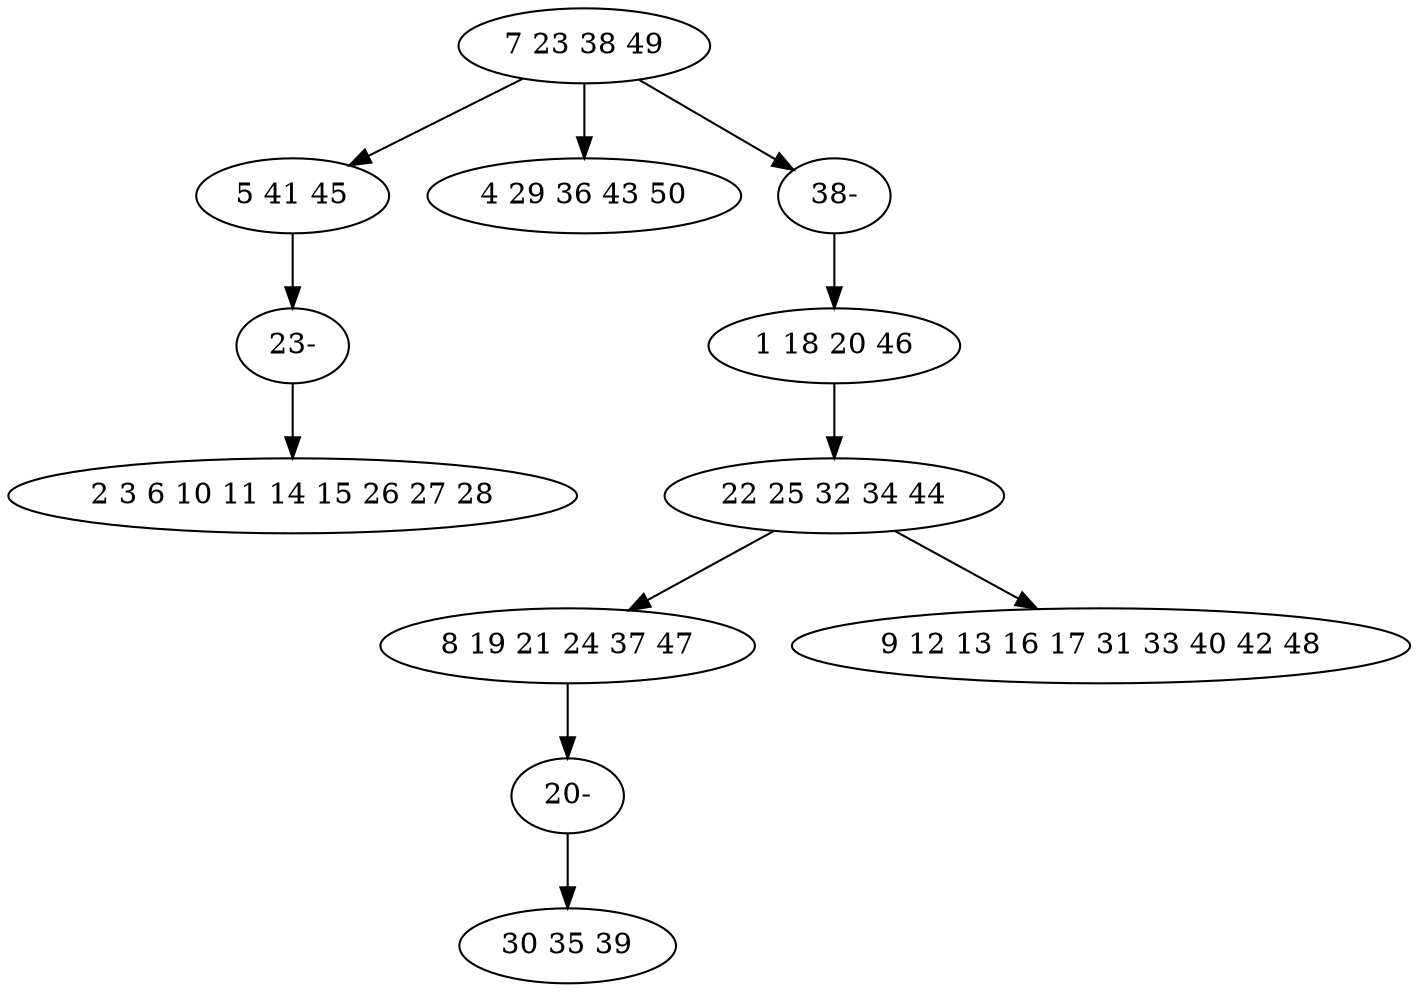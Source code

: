 digraph true_tree {
	"0" -> "1"
	"0" -> "2"
	"0" -> "10"
	"3" -> "4"
	"4" -> "5"
	"4" -> "6"
	"5" -> "9"
	"1" -> "11"
	"9" -> "7"
	"10" -> "3"
	"11" -> "8"
	"0" [label="7 23 38 49"];
	"1" [label="5 41 45"];
	"2" [label="4 29 36 43 50"];
	"3" [label="1 18 20 46"];
	"4" [label="22 25 32 34 44"];
	"5" [label="8 19 21 24 37 47"];
	"6" [label="9 12 13 16 17 31 33 40 42 48"];
	"7" [label="30 35 39"];
	"8" [label="2 3 6 10 11 14 15 26 27 28"];
	"9" [label="20-"];
	"10" [label="38-"];
	"11" [label="23-"];
}
